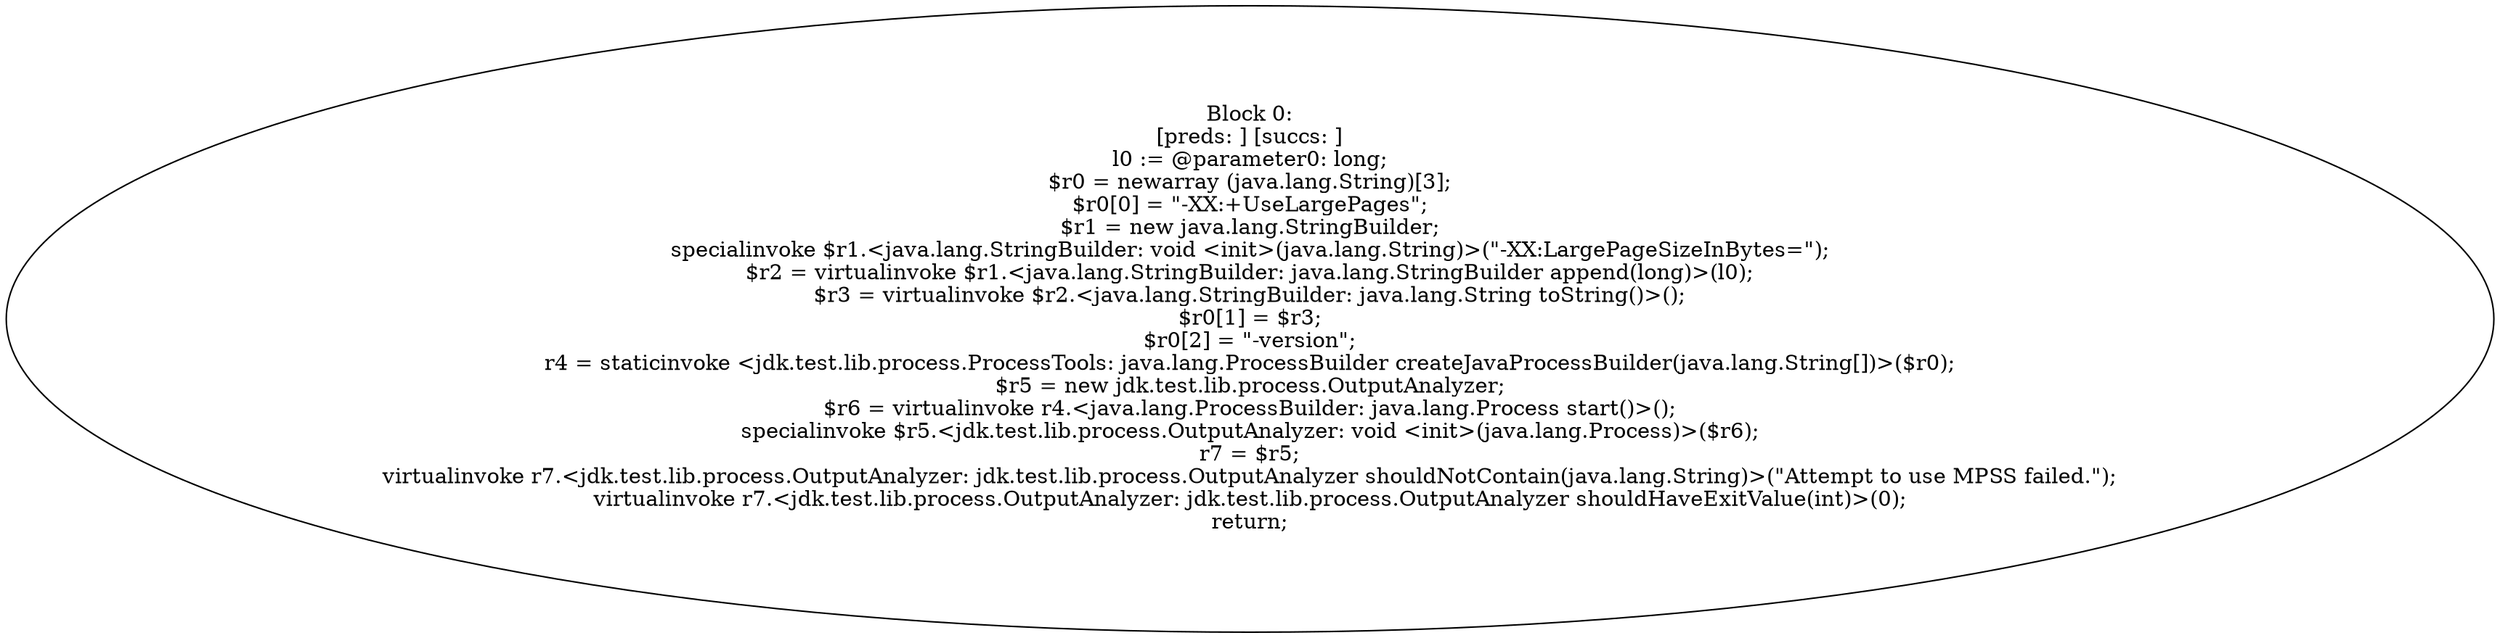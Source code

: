 digraph "unitGraph" {
    "Block 0:
[preds: ] [succs: ]
l0 := @parameter0: long;
$r0 = newarray (java.lang.String)[3];
$r0[0] = \"-XX:+UseLargePages\";
$r1 = new java.lang.StringBuilder;
specialinvoke $r1.<java.lang.StringBuilder: void <init>(java.lang.String)>(\"-XX:LargePageSizeInBytes=\");
$r2 = virtualinvoke $r1.<java.lang.StringBuilder: java.lang.StringBuilder append(long)>(l0);
$r3 = virtualinvoke $r2.<java.lang.StringBuilder: java.lang.String toString()>();
$r0[1] = $r3;
$r0[2] = \"-version\";
r4 = staticinvoke <jdk.test.lib.process.ProcessTools: java.lang.ProcessBuilder createJavaProcessBuilder(java.lang.String[])>($r0);
$r5 = new jdk.test.lib.process.OutputAnalyzer;
$r6 = virtualinvoke r4.<java.lang.ProcessBuilder: java.lang.Process start()>();
specialinvoke $r5.<jdk.test.lib.process.OutputAnalyzer: void <init>(java.lang.Process)>($r6);
r7 = $r5;
virtualinvoke r7.<jdk.test.lib.process.OutputAnalyzer: jdk.test.lib.process.OutputAnalyzer shouldNotContain(java.lang.String)>(\"Attempt to use MPSS failed.\");
virtualinvoke r7.<jdk.test.lib.process.OutputAnalyzer: jdk.test.lib.process.OutputAnalyzer shouldHaveExitValue(int)>(0);
return;
"
}
